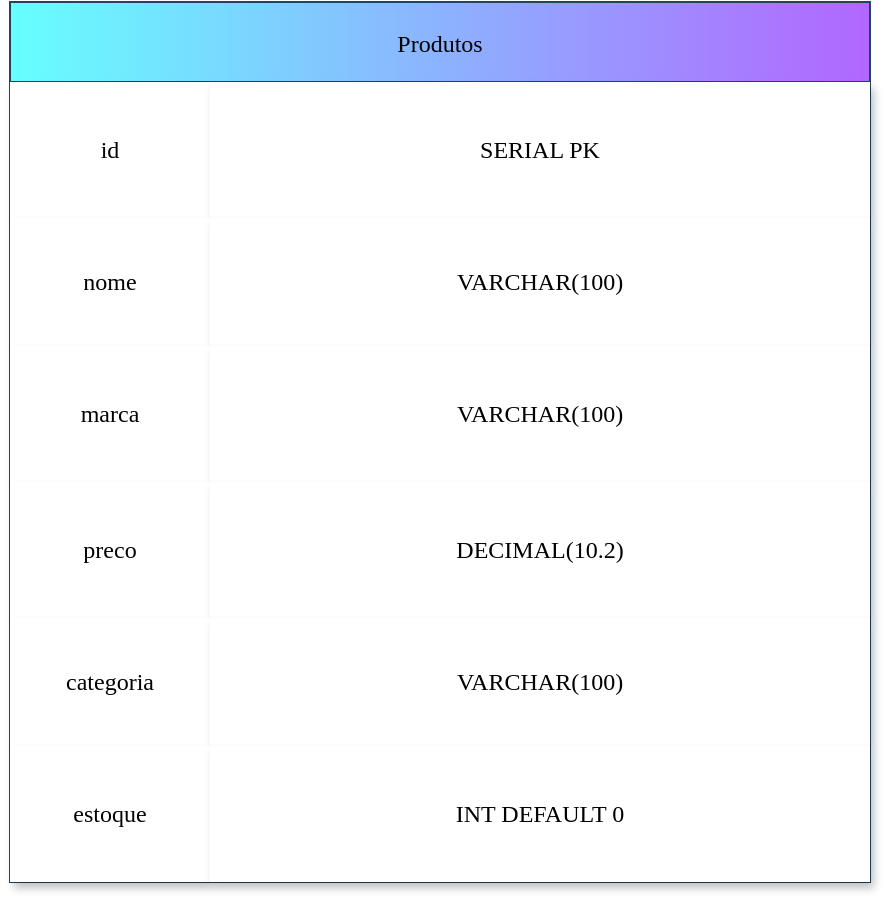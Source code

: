<mxfile>
    <diagram id="8OXQW1eabKYas1Qtqasl" name="Page-1">
        <mxGraphModel dx="702" dy="563" grid="1" gridSize="10" guides="1" tooltips="1" connect="1" arrows="1" fold="1" page="1" pageScale="1" pageWidth="850" pageHeight="1100" background="#FFFFFF" math="0" shadow="0">
            <root>
                <mxCell id="0"/>
                <mxCell id="1" parent="0"/>
                <mxCell id="2" value="Produtos" style="shape=table;startSize=40;container=1;collapsible=0;childLayout=tableLayout;shadow=0;rounded=0;swimlaneLine=1;swimlaneFillColor=none;fillColor=#66FFFF;strokeColor=#23445d;labelBorderColor=none;labelBackgroundColor=none;horizontal=1;fontStyle=0;fontFamily=Lucida Console;gradientColor=#B266FF;gradientDirection=east;" vertex="1" parent="1">
                    <mxGeometry x="150" y="60" width="430" height="440" as="geometry"/>
                </mxCell>
                <mxCell id="3" value="" style="shape=tableRow;horizontal=0;startSize=0;swimlaneHead=0;swimlaneBody=0;strokeColor=inherit;top=0;left=0;bottom=0;right=0;collapsible=0;dropTarget=0;fillColor=none;points=[[0,0.5],[1,0.5]];portConstraint=eastwest;rounded=1;" vertex="1" parent="2">
                    <mxGeometry y="40" width="430" height="68" as="geometry"/>
                </mxCell>
                <mxCell id="4" value="id" style="shape=partialRectangle;html=1;whiteSpace=wrap;connectable=0;overflow=hidden;top=0;left=0;bottom=0;right=0;pointerEvents=1;shadow=1;rounded=1;fontFamily=Lucida Console;" vertex="1" parent="3">
                    <mxGeometry width="100" height="68" as="geometry">
                        <mxRectangle width="100" height="68" as="alternateBounds"/>
                    </mxGeometry>
                </mxCell>
                <mxCell id="5" value="SERIAL PK" style="shape=partialRectangle;html=1;whiteSpace=wrap;connectable=0;overflow=hidden;top=0;left=0;bottom=0;right=0;pointerEvents=1;shadow=1;rounded=1;labelBorderColor=none;fontFamily=Lucida Console;" vertex="1" parent="3">
                    <mxGeometry x="100" width="330" height="68" as="geometry">
                        <mxRectangle width="330" height="68" as="alternateBounds"/>
                    </mxGeometry>
                </mxCell>
                <mxCell id="6" value="" style="shape=tableRow;horizontal=0;startSize=0;swimlaneHead=0;swimlaneBody=0;strokeColor=inherit;top=0;left=0;bottom=0;right=0;collapsible=0;dropTarget=0;fillColor=none;points=[[0,0.5],[1,0.5]];portConstraint=eastwest;rounded=1;fontFamily=Lucida Console;" vertex="1" parent="2">
                    <mxGeometry y="108" width="430" height="64" as="geometry"/>
                </mxCell>
                <mxCell id="7" value="nome" style="shape=partialRectangle;html=1;whiteSpace=wrap;connectable=0;overflow=hidden;top=0;left=0;bottom=0;right=0;pointerEvents=1;shadow=1;rounded=1;fontFamily=Lucida Console;" vertex="1" parent="6">
                    <mxGeometry width="100" height="64" as="geometry">
                        <mxRectangle width="100" height="64" as="alternateBounds"/>
                    </mxGeometry>
                </mxCell>
                <mxCell id="8" value="VARCHAR(100)" style="shape=partialRectangle;html=1;whiteSpace=wrap;connectable=0;overflow=hidden;top=0;left=0;bottom=0;right=0;pointerEvents=1;shadow=1;rounded=1;fontFamily=Lucida Console;" vertex="1" parent="6">
                    <mxGeometry x="100" width="330" height="64" as="geometry">
                        <mxRectangle width="330" height="64" as="alternateBounds"/>
                    </mxGeometry>
                </mxCell>
                <mxCell id="9" value="" style="shape=tableRow;horizontal=0;startSize=0;swimlaneHead=0;swimlaneBody=0;strokeColor=inherit;top=0;left=0;bottom=0;right=0;collapsible=0;dropTarget=0;fillColor=none;points=[[0,0.5],[1,0.5]];portConstraint=eastwest;rounded=1;fontFamily=Lucida Console;" vertex="1" parent="2">
                    <mxGeometry y="172" width="430" height="68" as="geometry"/>
                </mxCell>
                <mxCell id="10" value="marca" style="shape=partialRectangle;html=1;whiteSpace=wrap;connectable=0;overflow=hidden;top=0;left=0;bottom=0;right=0;pointerEvents=1;shadow=1;rounded=1;fontFamily=Lucida Console;" vertex="1" parent="9">
                    <mxGeometry width="100" height="68" as="geometry">
                        <mxRectangle width="100" height="68" as="alternateBounds"/>
                    </mxGeometry>
                </mxCell>
                <mxCell id="11" value="VARCHAR(100)" style="shape=partialRectangle;html=1;whiteSpace=wrap;connectable=0;overflow=hidden;top=0;left=0;bottom=0;right=0;pointerEvents=1;shadow=1;rounded=1;fontFamily=Lucida Console;" vertex="1" parent="9">
                    <mxGeometry x="100" width="330" height="68" as="geometry">
                        <mxRectangle width="330" height="68" as="alternateBounds"/>
                    </mxGeometry>
                </mxCell>
                <mxCell id="12" value="" style="shape=tableRow;horizontal=0;startSize=0;swimlaneHead=0;swimlaneBody=0;strokeColor=inherit;top=0;left=0;bottom=0;right=0;collapsible=0;dropTarget=0;fillColor=none;points=[[0,0.5],[1,0.5]];portConstraint=eastwest;rounded=1;fontFamily=Lucida Console;" vertex="1" parent="2">
                    <mxGeometry y="240" width="430" height="68" as="geometry"/>
                </mxCell>
                <mxCell id="13" value="preco" style="shape=partialRectangle;html=1;whiteSpace=wrap;connectable=0;overflow=hidden;top=0;left=0;bottom=0;right=0;pointerEvents=1;shadow=1;rounded=1;fontFamily=Lucida Console;" vertex="1" parent="12">
                    <mxGeometry width="100" height="68" as="geometry">
                        <mxRectangle width="100" height="68" as="alternateBounds"/>
                    </mxGeometry>
                </mxCell>
                <mxCell id="14" value="DECIMAL(10.2)" style="shape=partialRectangle;html=1;whiteSpace=wrap;connectable=0;overflow=hidden;top=0;left=0;bottom=0;right=0;pointerEvents=1;shadow=1;rounded=1;fontFamily=Lucida Console;" vertex="1" parent="12">
                    <mxGeometry x="100" width="330" height="68" as="geometry">
                        <mxRectangle width="330" height="68" as="alternateBounds"/>
                    </mxGeometry>
                </mxCell>
                <mxCell id="15" value="" style="shape=tableRow;horizontal=0;startSize=0;swimlaneHead=0;swimlaneBody=0;strokeColor=inherit;top=0;left=0;bottom=0;right=0;collapsible=0;dropTarget=0;fillColor=none;points=[[0,0.5],[1,0.5]];portConstraint=eastwest;rounded=1;fontFamily=Lucida Console;" vertex="1" parent="2">
                    <mxGeometry y="308" width="430" height="64" as="geometry"/>
                </mxCell>
                <mxCell id="16" value="categoria" style="shape=partialRectangle;html=1;whiteSpace=wrap;connectable=0;overflow=hidden;top=0;left=0;bottom=0;right=0;pointerEvents=1;shadow=1;rounded=1;fontFamily=Lucida Console;" vertex="1" parent="15">
                    <mxGeometry width="100" height="64" as="geometry">
                        <mxRectangle width="100" height="64" as="alternateBounds"/>
                    </mxGeometry>
                </mxCell>
                <mxCell id="17" value="VARCHAR(100)" style="shape=partialRectangle;html=1;whiteSpace=wrap;connectable=0;overflow=hidden;top=0;left=0;bottom=0;right=0;pointerEvents=1;shadow=1;rounded=1;fontFamily=Lucida Console;" vertex="1" parent="15">
                    <mxGeometry x="100" width="330" height="64" as="geometry">
                        <mxRectangle width="330" height="64" as="alternateBounds"/>
                    </mxGeometry>
                </mxCell>
                <mxCell id="18" value="" style="shape=tableRow;horizontal=0;startSize=0;swimlaneHead=0;swimlaneBody=0;strokeColor=inherit;top=0;left=0;bottom=0;right=0;collapsible=0;dropTarget=0;fillColor=none;points=[[0,0.5],[1,0.5]];portConstraint=eastwest;rounded=1;swimlaneLine=0;fontFamily=Lucida Console;" vertex="1" parent="2">
                    <mxGeometry y="372" width="430" height="68" as="geometry"/>
                </mxCell>
                <mxCell id="19" value="estoque" style="shape=partialRectangle;html=1;whiteSpace=wrap;connectable=0;overflow=hidden;top=0;left=0;bottom=0;right=0;pointerEvents=1;gradientColor=none;strokeWidth=1;shadow=1;rounded=1;strokeColor=default;fontFamily=Lucida Console;" vertex="1" parent="18">
                    <mxGeometry width="100" height="68" as="geometry">
                        <mxRectangle width="100" height="68" as="alternateBounds"/>
                    </mxGeometry>
                </mxCell>
                <mxCell id="20" value="INT DEFAULT 0" style="shape=partialRectangle;html=1;whiteSpace=wrap;connectable=0;overflow=hidden;top=0;left=0;bottom=0;right=0;pointerEvents=1;shadow=1;rounded=1;fontFamily=Lucida Console;" vertex="1" parent="18">
                    <mxGeometry x="100" width="330" height="68" as="geometry">
                        <mxRectangle width="330" height="68" as="alternateBounds"/>
                    </mxGeometry>
                </mxCell>
            </root>
        </mxGraphModel>
    </diagram>
</mxfile>